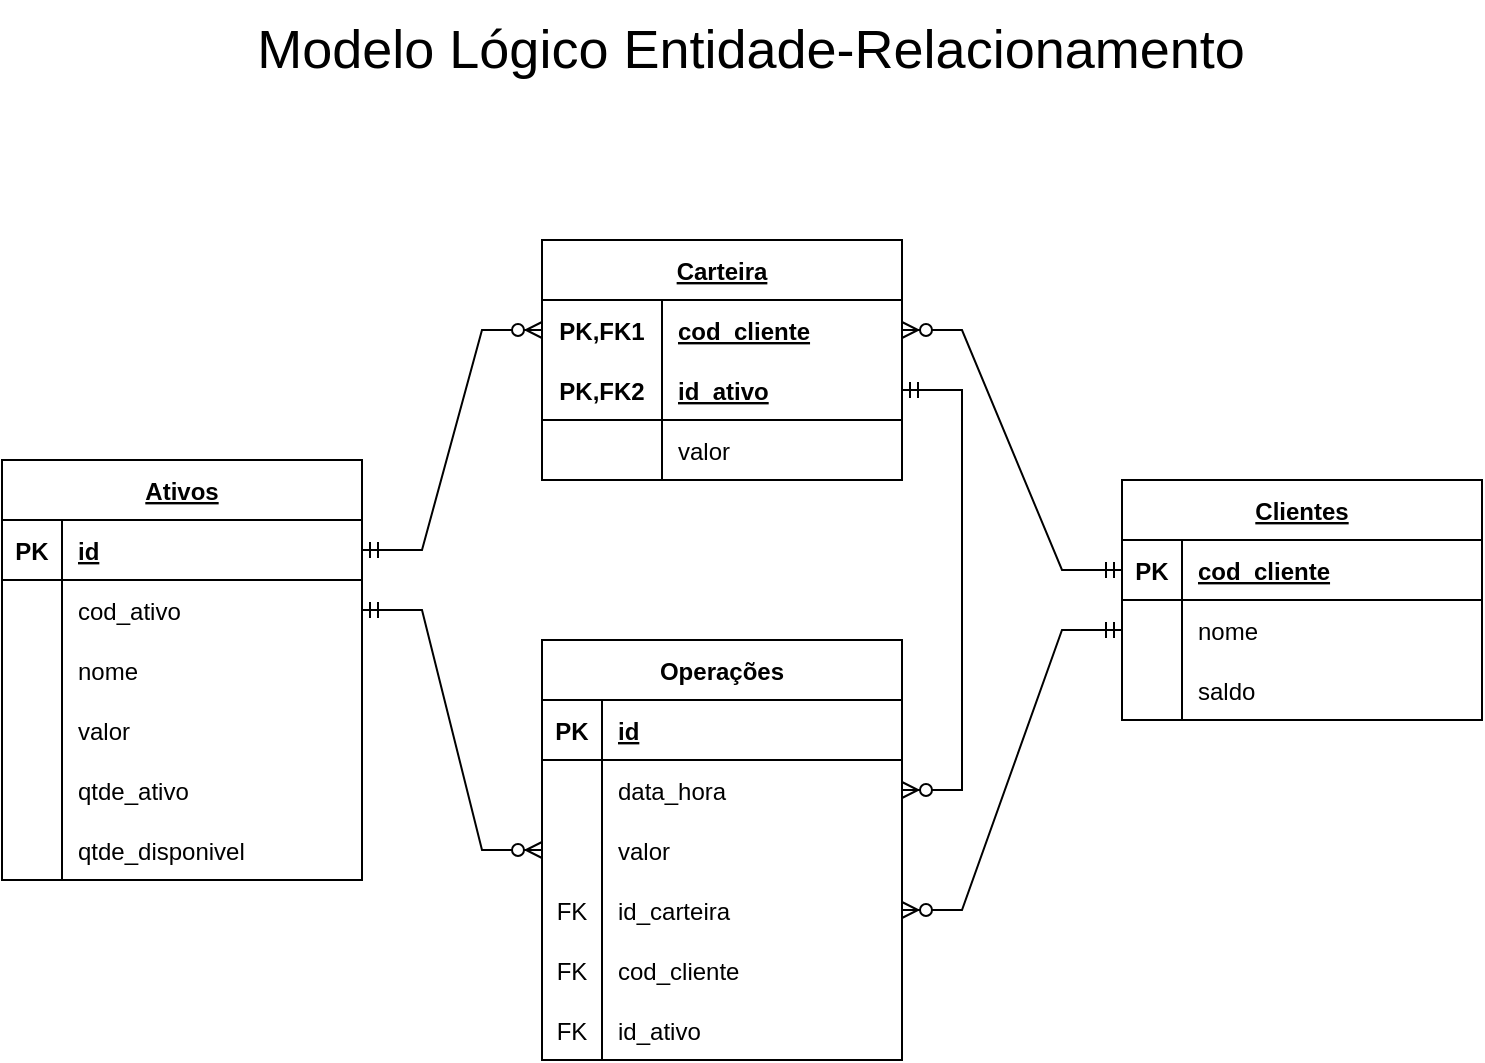 <mxfile version="20.1.2" type="github">
  <diagram id="O5Qz29L5bGH8gIH9ubjn" name="Page-1">
    <mxGraphModel dx="1038" dy="496" grid="1" gridSize="10" guides="1" tooltips="1" connect="1" arrows="1" fold="1" page="1" pageScale="1" pageWidth="827" pageHeight="1169" math="0" shadow="0">
      <root>
        <mxCell id="0" />
        <mxCell id="1" parent="0" />
        <mxCell id="1HSDfiZG8RxBWKLIdIfz-1" value="Ativos" style="shape=table;startSize=30;container=1;collapsible=1;childLayout=tableLayout;fixedRows=1;rowLines=0;fontStyle=5;align=center;resizeLast=1;" parent="1" vertex="1">
          <mxGeometry x="40" y="270" width="180" height="210" as="geometry">
            <mxRectangle x="40" y="40" width="70" height="30" as="alternateBounds" />
          </mxGeometry>
        </mxCell>
        <mxCell id="1HSDfiZG8RxBWKLIdIfz-2" value="" style="shape=tableRow;horizontal=0;startSize=0;swimlaneHead=0;swimlaneBody=0;fillColor=none;collapsible=0;dropTarget=0;points=[[0,0.5],[1,0.5]];portConstraint=eastwest;top=0;left=0;right=0;bottom=1;" parent="1HSDfiZG8RxBWKLIdIfz-1" vertex="1">
          <mxGeometry y="30" width="180" height="30" as="geometry" />
        </mxCell>
        <mxCell id="1HSDfiZG8RxBWKLIdIfz-3" value="PK" style="shape=partialRectangle;connectable=0;fillColor=none;top=0;left=0;bottom=0;right=0;fontStyle=1;overflow=hidden;" parent="1HSDfiZG8RxBWKLIdIfz-2" vertex="1">
          <mxGeometry width="30" height="30" as="geometry">
            <mxRectangle width="30" height="30" as="alternateBounds" />
          </mxGeometry>
        </mxCell>
        <mxCell id="1HSDfiZG8RxBWKLIdIfz-4" value="id" style="shape=partialRectangle;connectable=0;fillColor=none;top=0;left=0;bottom=0;right=0;align=left;spacingLeft=6;fontStyle=5;overflow=hidden;" parent="1HSDfiZG8RxBWKLIdIfz-2" vertex="1">
          <mxGeometry x="30" width="150" height="30" as="geometry">
            <mxRectangle width="150" height="30" as="alternateBounds" />
          </mxGeometry>
        </mxCell>
        <mxCell id="1HSDfiZG8RxBWKLIdIfz-5" value="" style="shape=tableRow;horizontal=0;startSize=0;swimlaneHead=0;swimlaneBody=0;fillColor=none;collapsible=0;dropTarget=0;points=[[0,0.5],[1,0.5]];portConstraint=eastwest;top=0;left=0;right=0;bottom=0;" parent="1HSDfiZG8RxBWKLIdIfz-1" vertex="1">
          <mxGeometry y="60" width="180" height="30" as="geometry" />
        </mxCell>
        <mxCell id="1HSDfiZG8RxBWKLIdIfz-6" value="" style="shape=partialRectangle;connectable=0;fillColor=none;top=0;left=0;bottom=0;right=0;editable=1;overflow=hidden;" parent="1HSDfiZG8RxBWKLIdIfz-5" vertex="1">
          <mxGeometry width="30" height="30" as="geometry">
            <mxRectangle width="30" height="30" as="alternateBounds" />
          </mxGeometry>
        </mxCell>
        <mxCell id="1HSDfiZG8RxBWKLIdIfz-7" value="cod_ativo" style="shape=partialRectangle;connectable=0;fillColor=none;top=0;left=0;bottom=0;right=0;align=left;spacingLeft=6;overflow=hidden;" parent="1HSDfiZG8RxBWKLIdIfz-5" vertex="1">
          <mxGeometry x="30" width="150" height="30" as="geometry">
            <mxRectangle width="150" height="30" as="alternateBounds" />
          </mxGeometry>
        </mxCell>
        <mxCell id="1HSDfiZG8RxBWKLIdIfz-8" value="" style="shape=tableRow;horizontal=0;startSize=0;swimlaneHead=0;swimlaneBody=0;fillColor=none;collapsible=0;dropTarget=0;points=[[0,0.5],[1,0.5]];portConstraint=eastwest;top=0;left=0;right=0;bottom=0;" parent="1HSDfiZG8RxBWKLIdIfz-1" vertex="1">
          <mxGeometry y="90" width="180" height="30" as="geometry" />
        </mxCell>
        <mxCell id="1HSDfiZG8RxBWKLIdIfz-9" value="" style="shape=partialRectangle;connectable=0;fillColor=none;top=0;left=0;bottom=0;right=0;editable=1;overflow=hidden;" parent="1HSDfiZG8RxBWKLIdIfz-8" vertex="1">
          <mxGeometry width="30" height="30" as="geometry">
            <mxRectangle width="30" height="30" as="alternateBounds" />
          </mxGeometry>
        </mxCell>
        <mxCell id="1HSDfiZG8RxBWKLIdIfz-10" value="nome" style="shape=partialRectangle;connectable=0;fillColor=none;top=0;left=0;bottom=0;right=0;align=left;spacingLeft=6;overflow=hidden;" parent="1HSDfiZG8RxBWKLIdIfz-8" vertex="1">
          <mxGeometry x="30" width="150" height="30" as="geometry">
            <mxRectangle width="150" height="30" as="alternateBounds" />
          </mxGeometry>
        </mxCell>
        <mxCell id="1HSDfiZG8RxBWKLIdIfz-11" value="" style="shape=tableRow;horizontal=0;startSize=0;swimlaneHead=0;swimlaneBody=0;fillColor=none;collapsible=0;dropTarget=0;points=[[0,0.5],[1,0.5]];portConstraint=eastwest;top=0;left=0;right=0;bottom=0;" parent="1HSDfiZG8RxBWKLIdIfz-1" vertex="1">
          <mxGeometry y="120" width="180" height="30" as="geometry" />
        </mxCell>
        <mxCell id="1HSDfiZG8RxBWKLIdIfz-12" value="" style="shape=partialRectangle;connectable=0;fillColor=none;top=0;left=0;bottom=0;right=0;editable=1;overflow=hidden;" parent="1HSDfiZG8RxBWKLIdIfz-11" vertex="1">
          <mxGeometry width="30" height="30" as="geometry">
            <mxRectangle width="30" height="30" as="alternateBounds" />
          </mxGeometry>
        </mxCell>
        <mxCell id="1HSDfiZG8RxBWKLIdIfz-13" value="valor" style="shape=partialRectangle;connectable=0;fillColor=none;top=0;left=0;bottom=0;right=0;align=left;spacingLeft=6;overflow=hidden;" parent="1HSDfiZG8RxBWKLIdIfz-11" vertex="1">
          <mxGeometry x="30" width="150" height="30" as="geometry">
            <mxRectangle width="150" height="30" as="alternateBounds" />
          </mxGeometry>
        </mxCell>
        <mxCell id="1HSDfiZG8RxBWKLIdIfz-25" value="" style="shape=tableRow;horizontal=0;startSize=0;swimlaneHead=0;swimlaneBody=0;fillColor=none;collapsible=0;dropTarget=0;points=[[0,0.5],[1,0.5]];portConstraint=eastwest;top=0;left=0;right=0;bottom=0;" parent="1HSDfiZG8RxBWKLIdIfz-1" vertex="1">
          <mxGeometry y="150" width="180" height="30" as="geometry" />
        </mxCell>
        <mxCell id="1HSDfiZG8RxBWKLIdIfz-26" value="" style="shape=partialRectangle;connectable=0;fillColor=none;top=0;left=0;bottom=0;right=0;editable=1;overflow=hidden;" parent="1HSDfiZG8RxBWKLIdIfz-25" vertex="1">
          <mxGeometry width="30" height="30" as="geometry">
            <mxRectangle width="30" height="30" as="alternateBounds" />
          </mxGeometry>
        </mxCell>
        <mxCell id="1HSDfiZG8RxBWKLIdIfz-27" value="qtde_ativo" style="shape=partialRectangle;connectable=0;fillColor=none;top=0;left=0;bottom=0;right=0;align=left;spacingLeft=6;overflow=hidden;" parent="1HSDfiZG8RxBWKLIdIfz-25" vertex="1">
          <mxGeometry x="30" width="150" height="30" as="geometry">
            <mxRectangle width="150" height="30" as="alternateBounds" />
          </mxGeometry>
        </mxCell>
        <mxCell id="1HSDfiZG8RxBWKLIdIfz-34" value="" style="shape=tableRow;horizontal=0;startSize=0;swimlaneHead=0;swimlaneBody=0;fillColor=none;collapsible=0;dropTarget=0;points=[[0,0.5],[1,0.5]];portConstraint=eastwest;top=0;left=0;right=0;bottom=0;" parent="1HSDfiZG8RxBWKLIdIfz-1" vertex="1">
          <mxGeometry y="180" width="180" height="30" as="geometry" />
        </mxCell>
        <mxCell id="1HSDfiZG8RxBWKLIdIfz-35" value="" style="shape=partialRectangle;connectable=0;fillColor=none;top=0;left=0;bottom=0;right=0;editable=1;overflow=hidden;" parent="1HSDfiZG8RxBWKLIdIfz-34" vertex="1">
          <mxGeometry width="30" height="30" as="geometry">
            <mxRectangle width="30" height="30" as="alternateBounds" />
          </mxGeometry>
        </mxCell>
        <mxCell id="1HSDfiZG8RxBWKLIdIfz-36" value="qtde_disponivel" style="shape=partialRectangle;connectable=0;fillColor=none;top=0;left=0;bottom=0;right=0;align=left;spacingLeft=6;overflow=hidden;" parent="1HSDfiZG8RxBWKLIdIfz-34" vertex="1">
          <mxGeometry x="30" width="150" height="30" as="geometry">
            <mxRectangle width="150" height="30" as="alternateBounds" />
          </mxGeometry>
        </mxCell>
        <mxCell id="1HSDfiZG8RxBWKLIdIfz-37" value="Clientes" style="shape=table;startSize=30;container=1;collapsible=1;childLayout=tableLayout;fixedRows=1;rowLines=0;fontStyle=5;align=center;resizeLast=1;" parent="1" vertex="1">
          <mxGeometry x="600" y="280" width="180" height="120" as="geometry" />
        </mxCell>
        <mxCell id="1HSDfiZG8RxBWKLIdIfz-38" value="" style="shape=tableRow;horizontal=0;startSize=0;swimlaneHead=0;swimlaneBody=0;fillColor=none;collapsible=0;dropTarget=0;points=[[0,0.5],[1,0.5]];portConstraint=eastwest;top=0;left=0;right=0;bottom=1;" parent="1HSDfiZG8RxBWKLIdIfz-37" vertex="1">
          <mxGeometry y="30" width="180" height="30" as="geometry" />
        </mxCell>
        <mxCell id="1HSDfiZG8RxBWKLIdIfz-39" value="PK" style="shape=partialRectangle;connectable=0;fillColor=none;top=0;left=0;bottom=0;right=0;fontStyle=1;overflow=hidden;" parent="1HSDfiZG8RxBWKLIdIfz-38" vertex="1">
          <mxGeometry width="30" height="30" as="geometry">
            <mxRectangle width="30" height="30" as="alternateBounds" />
          </mxGeometry>
        </mxCell>
        <mxCell id="1HSDfiZG8RxBWKLIdIfz-40" value="cod_cliente" style="shape=partialRectangle;connectable=0;fillColor=none;top=0;left=0;bottom=0;right=0;align=left;spacingLeft=6;fontStyle=5;overflow=hidden;" parent="1HSDfiZG8RxBWKLIdIfz-38" vertex="1">
          <mxGeometry x="30" width="150" height="30" as="geometry">
            <mxRectangle width="150" height="30" as="alternateBounds" />
          </mxGeometry>
        </mxCell>
        <mxCell id="1HSDfiZG8RxBWKLIdIfz-44" value="" style="shape=tableRow;horizontal=0;startSize=0;swimlaneHead=0;swimlaneBody=0;fillColor=none;collapsible=0;dropTarget=0;points=[[0,0.5],[1,0.5]];portConstraint=eastwest;top=0;left=0;right=0;bottom=0;" parent="1HSDfiZG8RxBWKLIdIfz-37" vertex="1">
          <mxGeometry y="60" width="180" height="30" as="geometry" />
        </mxCell>
        <mxCell id="1HSDfiZG8RxBWKLIdIfz-45" value="" style="shape=partialRectangle;connectable=0;fillColor=none;top=0;left=0;bottom=0;right=0;editable=1;overflow=hidden;" parent="1HSDfiZG8RxBWKLIdIfz-44" vertex="1">
          <mxGeometry width="30" height="30" as="geometry">
            <mxRectangle width="30" height="30" as="alternateBounds" />
          </mxGeometry>
        </mxCell>
        <mxCell id="1HSDfiZG8RxBWKLIdIfz-46" value="nome" style="shape=partialRectangle;connectable=0;fillColor=none;top=0;left=0;bottom=0;right=0;align=left;spacingLeft=6;overflow=hidden;" parent="1HSDfiZG8RxBWKLIdIfz-44" vertex="1">
          <mxGeometry x="30" width="150" height="30" as="geometry">
            <mxRectangle width="150" height="30" as="alternateBounds" />
          </mxGeometry>
        </mxCell>
        <mxCell id="1HSDfiZG8RxBWKLIdIfz-47" value="" style="shape=tableRow;horizontal=0;startSize=0;swimlaneHead=0;swimlaneBody=0;fillColor=none;collapsible=0;dropTarget=0;points=[[0,0.5],[1,0.5]];portConstraint=eastwest;top=0;left=0;right=0;bottom=0;" parent="1HSDfiZG8RxBWKLIdIfz-37" vertex="1">
          <mxGeometry y="90" width="180" height="30" as="geometry" />
        </mxCell>
        <mxCell id="1HSDfiZG8RxBWKLIdIfz-48" value="" style="shape=partialRectangle;connectable=0;fillColor=none;top=0;left=0;bottom=0;right=0;editable=1;overflow=hidden;" parent="1HSDfiZG8RxBWKLIdIfz-47" vertex="1">
          <mxGeometry width="30" height="30" as="geometry">
            <mxRectangle width="30" height="30" as="alternateBounds" />
          </mxGeometry>
        </mxCell>
        <mxCell id="1HSDfiZG8RxBWKLIdIfz-49" value="saldo" style="shape=partialRectangle;connectable=0;fillColor=none;top=0;left=0;bottom=0;right=0;align=left;spacingLeft=6;overflow=hidden;" parent="1HSDfiZG8RxBWKLIdIfz-47" vertex="1">
          <mxGeometry x="30" width="150" height="30" as="geometry">
            <mxRectangle width="150" height="30" as="alternateBounds" />
          </mxGeometry>
        </mxCell>
        <mxCell id="1HSDfiZG8RxBWKLIdIfz-50" value="Carteira" style="shape=table;startSize=30;container=1;collapsible=1;childLayout=tableLayout;fixedRows=1;rowLines=0;fontStyle=5;align=center;resizeLast=1;" parent="1" vertex="1">
          <mxGeometry x="310" y="160" width="180" height="120" as="geometry" />
        </mxCell>
        <mxCell id="1HSDfiZG8RxBWKLIdIfz-51" value="" style="shape=tableRow;horizontal=0;startSize=0;swimlaneHead=0;swimlaneBody=0;fillColor=none;collapsible=0;dropTarget=0;points=[[0,0.5],[1,0.5]];portConstraint=eastwest;top=0;left=0;right=0;bottom=0;" parent="1HSDfiZG8RxBWKLIdIfz-50" vertex="1">
          <mxGeometry y="30" width="180" height="30" as="geometry" />
        </mxCell>
        <mxCell id="1HSDfiZG8RxBWKLIdIfz-52" value="PK,FK1" style="shape=partialRectangle;connectable=0;fillColor=none;top=0;left=0;bottom=0;right=0;fontStyle=1;overflow=hidden;" parent="1HSDfiZG8RxBWKLIdIfz-51" vertex="1">
          <mxGeometry width="60" height="30" as="geometry">
            <mxRectangle width="60" height="30" as="alternateBounds" />
          </mxGeometry>
        </mxCell>
        <mxCell id="1HSDfiZG8RxBWKLIdIfz-53" value="cod_cliente" style="shape=partialRectangle;connectable=0;fillColor=none;top=0;left=0;bottom=0;right=0;align=left;spacingLeft=6;fontStyle=5;overflow=hidden;" parent="1HSDfiZG8RxBWKLIdIfz-51" vertex="1">
          <mxGeometry x="60" width="120" height="30" as="geometry">
            <mxRectangle width="120" height="30" as="alternateBounds" />
          </mxGeometry>
        </mxCell>
        <mxCell id="1HSDfiZG8RxBWKLIdIfz-54" value="" style="shape=tableRow;horizontal=0;startSize=0;swimlaneHead=0;swimlaneBody=0;fillColor=none;collapsible=0;dropTarget=0;points=[[0,0.5],[1,0.5]];portConstraint=eastwest;top=0;left=0;right=0;bottom=1;" parent="1HSDfiZG8RxBWKLIdIfz-50" vertex="1">
          <mxGeometry y="60" width="180" height="30" as="geometry" />
        </mxCell>
        <mxCell id="1HSDfiZG8RxBWKLIdIfz-55" value="PK,FK2" style="shape=partialRectangle;connectable=0;fillColor=none;top=0;left=0;bottom=0;right=0;fontStyle=1;overflow=hidden;" parent="1HSDfiZG8RxBWKLIdIfz-54" vertex="1">
          <mxGeometry width="60" height="30" as="geometry">
            <mxRectangle width="60" height="30" as="alternateBounds" />
          </mxGeometry>
        </mxCell>
        <mxCell id="1HSDfiZG8RxBWKLIdIfz-56" value="id_ativo" style="shape=partialRectangle;connectable=0;fillColor=none;top=0;left=0;bottom=0;right=0;align=left;spacingLeft=6;fontStyle=5;overflow=hidden;" parent="1HSDfiZG8RxBWKLIdIfz-54" vertex="1">
          <mxGeometry x="60" width="120" height="30" as="geometry">
            <mxRectangle width="120" height="30" as="alternateBounds" />
          </mxGeometry>
        </mxCell>
        <mxCell id="1HSDfiZG8RxBWKLIdIfz-57" value="" style="shape=tableRow;horizontal=0;startSize=0;swimlaneHead=0;swimlaneBody=0;fillColor=none;collapsible=0;dropTarget=0;points=[[0,0.5],[1,0.5]];portConstraint=eastwest;top=0;left=0;right=0;bottom=0;" parent="1HSDfiZG8RxBWKLIdIfz-50" vertex="1">
          <mxGeometry y="90" width="180" height="30" as="geometry" />
        </mxCell>
        <mxCell id="1HSDfiZG8RxBWKLIdIfz-58" value="" style="shape=partialRectangle;connectable=0;fillColor=none;top=0;left=0;bottom=0;right=0;editable=1;overflow=hidden;" parent="1HSDfiZG8RxBWKLIdIfz-57" vertex="1">
          <mxGeometry width="60" height="30" as="geometry">
            <mxRectangle width="60" height="30" as="alternateBounds" />
          </mxGeometry>
        </mxCell>
        <mxCell id="1HSDfiZG8RxBWKLIdIfz-59" value="valor" style="shape=partialRectangle;connectable=0;fillColor=none;top=0;left=0;bottom=0;right=0;align=left;spacingLeft=6;overflow=hidden;" parent="1HSDfiZG8RxBWKLIdIfz-57" vertex="1">
          <mxGeometry x="60" width="120" height="30" as="geometry">
            <mxRectangle width="120" height="30" as="alternateBounds" />
          </mxGeometry>
        </mxCell>
        <mxCell id="1HSDfiZG8RxBWKLIdIfz-63" value="" style="edgeStyle=entityRelationEdgeStyle;fontSize=12;html=1;endArrow=ERzeroToMany;startArrow=ERmandOne;rounded=0;entryX=0;entryY=0.5;entryDx=0;entryDy=0;" parent="1" source="1HSDfiZG8RxBWKLIdIfz-2" target="1HSDfiZG8RxBWKLIdIfz-51" edge="1">
          <mxGeometry width="100" height="100" relative="1" as="geometry">
            <mxPoint x="360" y="350" as="sourcePoint" />
            <mxPoint x="460" y="250" as="targetPoint" />
          </mxGeometry>
        </mxCell>
        <mxCell id="1HSDfiZG8RxBWKLIdIfz-64" value="" style="edgeStyle=entityRelationEdgeStyle;fontSize=12;html=1;endArrow=ERzeroToMany;startArrow=ERmandOne;rounded=0;exitX=0;exitY=0.5;exitDx=0;exitDy=0;" parent="1" source="1HSDfiZG8RxBWKLIdIfz-38" target="1HSDfiZG8RxBWKLIdIfz-51" edge="1">
          <mxGeometry width="100" height="100" relative="1" as="geometry">
            <mxPoint x="370" y="470" as="sourcePoint" />
            <mxPoint x="470" y="370" as="targetPoint" />
          </mxGeometry>
        </mxCell>
        <mxCell id="1HSDfiZG8RxBWKLIdIfz-65" value="Operações" style="shape=table;startSize=30;container=1;collapsible=1;childLayout=tableLayout;fixedRows=1;rowLines=0;fontStyle=1;align=center;resizeLast=1;" parent="1" vertex="1">
          <mxGeometry x="310" y="360" width="180" height="210" as="geometry" />
        </mxCell>
        <mxCell id="1HSDfiZG8RxBWKLIdIfz-66" value="" style="shape=tableRow;horizontal=0;startSize=0;swimlaneHead=0;swimlaneBody=0;fillColor=none;collapsible=0;dropTarget=0;points=[[0,0.5],[1,0.5]];portConstraint=eastwest;top=0;left=0;right=0;bottom=1;" parent="1HSDfiZG8RxBWKLIdIfz-65" vertex="1">
          <mxGeometry y="30" width="180" height="30" as="geometry" />
        </mxCell>
        <mxCell id="1HSDfiZG8RxBWKLIdIfz-67" value="PK" style="shape=partialRectangle;connectable=0;fillColor=none;top=0;left=0;bottom=0;right=0;fontStyle=1;overflow=hidden;" parent="1HSDfiZG8RxBWKLIdIfz-66" vertex="1">
          <mxGeometry width="30" height="30" as="geometry">
            <mxRectangle width="30" height="30" as="alternateBounds" />
          </mxGeometry>
        </mxCell>
        <mxCell id="1HSDfiZG8RxBWKLIdIfz-68" value="id" style="shape=partialRectangle;connectable=0;fillColor=none;top=0;left=0;bottom=0;right=0;align=left;spacingLeft=6;fontStyle=5;overflow=hidden;" parent="1HSDfiZG8RxBWKLIdIfz-66" vertex="1">
          <mxGeometry x="30" width="150" height="30" as="geometry">
            <mxRectangle width="150" height="30" as="alternateBounds" />
          </mxGeometry>
        </mxCell>
        <mxCell id="1HSDfiZG8RxBWKLIdIfz-69" value="" style="shape=tableRow;horizontal=0;startSize=0;swimlaneHead=0;swimlaneBody=0;fillColor=none;collapsible=0;dropTarget=0;points=[[0,0.5],[1,0.5]];portConstraint=eastwest;top=0;left=0;right=0;bottom=0;" parent="1HSDfiZG8RxBWKLIdIfz-65" vertex="1">
          <mxGeometry y="60" width="180" height="30" as="geometry" />
        </mxCell>
        <mxCell id="1HSDfiZG8RxBWKLIdIfz-70" value="" style="shape=partialRectangle;connectable=0;fillColor=none;top=0;left=0;bottom=0;right=0;editable=1;overflow=hidden;" parent="1HSDfiZG8RxBWKLIdIfz-69" vertex="1">
          <mxGeometry width="30" height="30" as="geometry">
            <mxRectangle width="30" height="30" as="alternateBounds" />
          </mxGeometry>
        </mxCell>
        <mxCell id="1HSDfiZG8RxBWKLIdIfz-71" value="data_hora" style="shape=partialRectangle;connectable=0;fillColor=none;top=0;left=0;bottom=0;right=0;align=left;spacingLeft=6;overflow=hidden;" parent="1HSDfiZG8RxBWKLIdIfz-69" vertex="1">
          <mxGeometry x="30" width="150" height="30" as="geometry">
            <mxRectangle width="150" height="30" as="alternateBounds" />
          </mxGeometry>
        </mxCell>
        <mxCell id="DSkKs2tZMbPqCecB4lL6-1" value="" style="shape=tableRow;horizontal=0;startSize=0;swimlaneHead=0;swimlaneBody=0;fillColor=none;collapsible=0;dropTarget=0;points=[[0,0.5],[1,0.5]];portConstraint=eastwest;top=0;left=0;right=0;bottom=0;" vertex="1" parent="1HSDfiZG8RxBWKLIdIfz-65">
          <mxGeometry y="90" width="180" height="30" as="geometry" />
        </mxCell>
        <mxCell id="DSkKs2tZMbPqCecB4lL6-2" value="" style="shape=partialRectangle;connectable=0;fillColor=none;top=0;left=0;bottom=0;right=0;editable=1;overflow=hidden;" vertex="1" parent="DSkKs2tZMbPqCecB4lL6-1">
          <mxGeometry width="30" height="30" as="geometry">
            <mxRectangle width="30" height="30" as="alternateBounds" />
          </mxGeometry>
        </mxCell>
        <mxCell id="DSkKs2tZMbPqCecB4lL6-3" value="valor" style="shape=partialRectangle;connectable=0;fillColor=none;top=0;left=0;bottom=0;right=0;align=left;spacingLeft=6;overflow=hidden;" vertex="1" parent="DSkKs2tZMbPqCecB4lL6-1">
          <mxGeometry x="30" width="150" height="30" as="geometry">
            <mxRectangle width="150" height="30" as="alternateBounds" />
          </mxGeometry>
        </mxCell>
        <mxCell id="1HSDfiZG8RxBWKLIdIfz-72" value="" style="shape=tableRow;horizontal=0;startSize=0;swimlaneHead=0;swimlaneBody=0;fillColor=none;collapsible=0;dropTarget=0;points=[[0,0.5],[1,0.5]];portConstraint=eastwest;top=0;left=0;right=0;bottom=0;" parent="1HSDfiZG8RxBWKLIdIfz-65" vertex="1">
          <mxGeometry y="120" width="180" height="30" as="geometry" />
        </mxCell>
        <mxCell id="1HSDfiZG8RxBWKLIdIfz-73" value="FK" style="shape=partialRectangle;connectable=0;fillColor=none;top=0;left=0;bottom=0;right=0;editable=1;overflow=hidden;" parent="1HSDfiZG8RxBWKLIdIfz-72" vertex="1">
          <mxGeometry width="30" height="30" as="geometry">
            <mxRectangle width="30" height="30" as="alternateBounds" />
          </mxGeometry>
        </mxCell>
        <mxCell id="1HSDfiZG8RxBWKLIdIfz-74" value="id_carteira" style="shape=partialRectangle;connectable=0;fillColor=none;top=0;left=0;bottom=0;right=0;align=left;spacingLeft=6;overflow=hidden;" parent="1HSDfiZG8RxBWKLIdIfz-72" vertex="1">
          <mxGeometry x="30" width="150" height="30" as="geometry">
            <mxRectangle width="150" height="30" as="alternateBounds" />
          </mxGeometry>
        </mxCell>
        <mxCell id="1HSDfiZG8RxBWKLIdIfz-75" value="" style="shape=tableRow;horizontal=0;startSize=0;swimlaneHead=0;swimlaneBody=0;fillColor=none;collapsible=0;dropTarget=0;points=[[0,0.5],[1,0.5]];portConstraint=eastwest;top=0;left=0;right=0;bottom=0;" parent="1HSDfiZG8RxBWKLIdIfz-65" vertex="1">
          <mxGeometry y="150" width="180" height="30" as="geometry" />
        </mxCell>
        <mxCell id="1HSDfiZG8RxBWKLIdIfz-76" value="FK" style="shape=partialRectangle;connectable=0;fillColor=none;top=0;left=0;bottom=0;right=0;editable=1;overflow=hidden;" parent="1HSDfiZG8RxBWKLIdIfz-75" vertex="1">
          <mxGeometry width="30" height="30" as="geometry">
            <mxRectangle width="30" height="30" as="alternateBounds" />
          </mxGeometry>
        </mxCell>
        <mxCell id="1HSDfiZG8RxBWKLIdIfz-77" value="cod_cliente" style="shape=partialRectangle;connectable=0;fillColor=none;top=0;left=0;bottom=0;right=0;align=left;spacingLeft=6;overflow=hidden;" parent="1HSDfiZG8RxBWKLIdIfz-75" vertex="1">
          <mxGeometry x="30" width="150" height="30" as="geometry">
            <mxRectangle width="150" height="30" as="alternateBounds" />
          </mxGeometry>
        </mxCell>
        <mxCell id="1HSDfiZG8RxBWKLIdIfz-79" value="" style="shape=tableRow;horizontal=0;startSize=0;swimlaneHead=0;swimlaneBody=0;fillColor=none;collapsible=0;dropTarget=0;points=[[0,0.5],[1,0.5]];portConstraint=eastwest;top=0;left=0;right=0;bottom=0;" parent="1HSDfiZG8RxBWKLIdIfz-65" vertex="1">
          <mxGeometry y="180" width="180" height="30" as="geometry" />
        </mxCell>
        <mxCell id="1HSDfiZG8RxBWKLIdIfz-80" value="FK" style="shape=partialRectangle;connectable=0;fillColor=none;top=0;left=0;bottom=0;right=0;editable=1;overflow=hidden;" parent="1HSDfiZG8RxBWKLIdIfz-79" vertex="1">
          <mxGeometry width="30" height="30" as="geometry">
            <mxRectangle width="30" height="30" as="alternateBounds" />
          </mxGeometry>
        </mxCell>
        <mxCell id="1HSDfiZG8RxBWKLIdIfz-81" value="id_ativo" style="shape=partialRectangle;connectable=0;fillColor=none;top=0;left=0;bottom=0;right=0;align=left;spacingLeft=6;overflow=hidden;" parent="1HSDfiZG8RxBWKLIdIfz-79" vertex="1">
          <mxGeometry x="30" width="150" height="30" as="geometry">
            <mxRectangle width="150" height="30" as="alternateBounds" />
          </mxGeometry>
        </mxCell>
        <mxCell id="1HSDfiZG8RxBWKLIdIfz-89" value="" style="edgeStyle=entityRelationEdgeStyle;fontSize=12;html=1;endArrow=ERzeroToMany;startArrow=ERmandOne;rounded=0;exitX=1;exitY=0.5;exitDx=0;exitDy=0;entryX=1;entryY=0.5;entryDx=0;entryDy=0;" parent="1" source="1HSDfiZG8RxBWKLIdIfz-54" target="1HSDfiZG8RxBWKLIdIfz-69" edge="1">
          <mxGeometry width="100" height="100" relative="1" as="geometry">
            <mxPoint x="400" y="300" as="sourcePoint" />
            <mxPoint x="460" y="310" as="targetPoint" />
          </mxGeometry>
        </mxCell>
        <mxCell id="1HSDfiZG8RxBWKLIdIfz-94" value="" style="edgeStyle=entityRelationEdgeStyle;fontSize=12;html=1;endArrow=ERzeroToMany;startArrow=ERmandOne;rounded=0;entryX=1;entryY=0.5;entryDx=0;entryDy=0;exitX=0;exitY=0.5;exitDx=0;exitDy=0;" parent="1" source="1HSDfiZG8RxBWKLIdIfz-44" target="1HSDfiZG8RxBWKLIdIfz-72" edge="1">
          <mxGeometry width="100" height="100" relative="1" as="geometry">
            <mxPoint x="560" y="430" as="sourcePoint" />
            <mxPoint x="710" y="405" as="targetPoint" />
          </mxGeometry>
        </mxCell>
        <mxCell id="1HSDfiZG8RxBWKLIdIfz-95" value="" style="edgeStyle=entityRelationEdgeStyle;fontSize=12;html=1;endArrow=ERzeroToMany;startArrow=ERmandOne;rounded=0;" parent="1" source="1HSDfiZG8RxBWKLIdIfz-5" target="1HSDfiZG8RxBWKLIdIfz-65" edge="1">
          <mxGeometry width="100" height="100" relative="1" as="geometry">
            <mxPoint x="260" y="340" as="sourcePoint" />
            <mxPoint x="360" y="240" as="targetPoint" />
          </mxGeometry>
        </mxCell>
        <mxCell id="1HSDfiZG8RxBWKLIdIfz-96" value="Modelo Lógico Entidade-Relacionamento" style="text;html=1;resizable=0;autosize=1;align=center;verticalAlign=middle;points=[];fillColor=none;strokeColor=none;rounded=0;fontSize=27;" parent="1" vertex="1">
          <mxGeometry x="154" y="40" width="520" height="50" as="geometry" />
        </mxCell>
      </root>
    </mxGraphModel>
  </diagram>
</mxfile>
